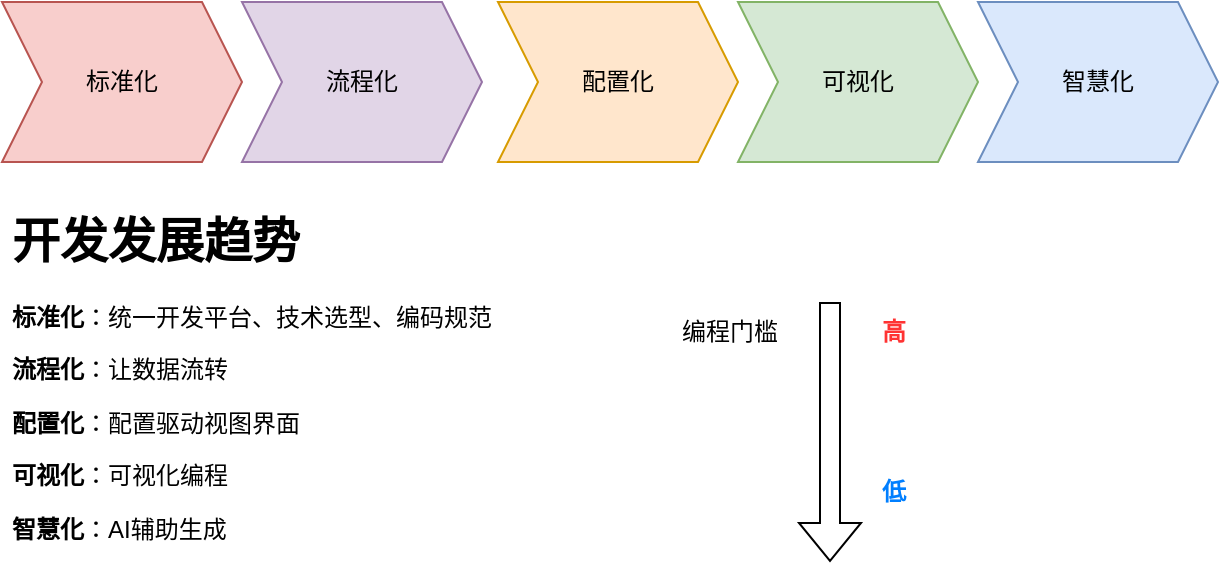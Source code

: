 <mxfile version="24.0.2" type="github">
  <diagram name="第 1 页" id="3tZ21pMMZ9bJWXgG2pwM">
    <mxGraphModel dx="1259" dy="702" grid="1" gridSize="10" guides="1" tooltips="1" connect="1" arrows="1" fold="1" page="1" pageScale="1" pageWidth="827" pageHeight="1169" math="0" shadow="0">
      <root>
        <mxCell id="0" />
        <mxCell id="1" parent="0" />
        <mxCell id="jAI67BSj0BvAzHi6qfSJ-3" value="标准化" style="shape=step;perimeter=stepPerimeter;whiteSpace=wrap;html=1;fixedSize=1;fillColor=#f8cecc;strokeColor=#b85450;" vertex="1" parent="1">
          <mxGeometry x="106" y="520" width="120" height="80" as="geometry" />
        </mxCell>
        <mxCell id="jAI67BSj0BvAzHi6qfSJ-4" value="流程化" style="shape=step;perimeter=stepPerimeter;whiteSpace=wrap;html=1;fixedSize=1;fillColor=#e1d5e7;strokeColor=#9673a6;" vertex="1" parent="1">
          <mxGeometry x="226" y="520" width="120" height="80" as="geometry" />
        </mxCell>
        <mxCell id="jAI67BSj0BvAzHi6qfSJ-5" value="配置化" style="shape=step;perimeter=stepPerimeter;whiteSpace=wrap;html=1;fixedSize=1;fillColor=#ffe6cc;strokeColor=#d79b00;" vertex="1" parent="1">
          <mxGeometry x="354" y="520" width="120" height="80" as="geometry" />
        </mxCell>
        <mxCell id="jAI67BSj0BvAzHi6qfSJ-6" value="可视化" style="shape=step;perimeter=stepPerimeter;whiteSpace=wrap;html=1;fixedSize=1;fillColor=#d5e8d4;strokeColor=#82b366;" vertex="1" parent="1">
          <mxGeometry x="474" y="520" width="120" height="80" as="geometry" />
        </mxCell>
        <mxCell id="jAI67BSj0BvAzHi6qfSJ-7" value="智慧化" style="shape=step;perimeter=stepPerimeter;whiteSpace=wrap;html=1;fixedSize=1;fillColor=#dae8fc;strokeColor=#6c8ebf;" vertex="1" parent="1">
          <mxGeometry x="594" y="520" width="120" height="80" as="geometry" />
        </mxCell>
        <mxCell id="jAI67BSj0BvAzHi6qfSJ-8" value="&lt;h1&gt;开发发展趋势&lt;/h1&gt;&lt;p&gt;&lt;b&gt;标准化&lt;/b&gt;：统一开发平台、技术选型、编码规范&lt;/p&gt;&lt;p&gt;&lt;b&gt;流程化&lt;/b&gt;：让数据流转&lt;/p&gt;&lt;p&gt;&lt;b&gt;配置化&lt;/b&gt;：配置驱动视图界面&lt;/p&gt;&lt;p&gt;&lt;b&gt;可视化&lt;/b&gt;：可视化编程&lt;/p&gt;&lt;p&gt;&lt;b&gt;智慧化&lt;/b&gt;：AI辅助生成&lt;/p&gt;&lt;p&gt;&lt;br&gt;&lt;/p&gt;" style="text;html=1;spacing=5;spacingTop=-20;whiteSpace=wrap;overflow=hidden;rounded=0;" vertex="1" parent="1">
          <mxGeometry x="106" y="620" width="254" height="190" as="geometry" />
        </mxCell>
        <mxCell id="jAI67BSj0BvAzHi6qfSJ-12" value="高" style="text;html=1;align=center;verticalAlign=middle;whiteSpace=wrap;rounded=0;fontStyle=1;fontColor=#FF3333;" vertex="1" parent="1">
          <mxGeometry x="534" y="670" width="36" height="30" as="geometry" />
        </mxCell>
        <mxCell id="jAI67BSj0BvAzHi6qfSJ-13" value="" style="shape=flexArrow;endArrow=classic;html=1;rounded=0;" edge="1" parent="1">
          <mxGeometry width="50" height="50" relative="1" as="geometry">
            <mxPoint x="520" y="670" as="sourcePoint" />
            <mxPoint x="520" y="800" as="targetPoint" />
          </mxGeometry>
        </mxCell>
        <mxCell id="jAI67BSj0BvAzHi6qfSJ-14" value="低" style="text;html=1;align=center;verticalAlign=middle;whiteSpace=wrap;rounded=0;fontStyle=1;fontColor=#007FFF;" vertex="1" parent="1">
          <mxGeometry x="534" y="750" width="36" height="30" as="geometry" />
        </mxCell>
        <mxCell id="jAI67BSj0BvAzHi6qfSJ-15" value="编程门槛" style="text;html=1;align=center;verticalAlign=middle;whiteSpace=wrap;rounded=0;" vertex="1" parent="1">
          <mxGeometry x="440" y="670" width="60" height="30" as="geometry" />
        </mxCell>
      </root>
    </mxGraphModel>
  </diagram>
</mxfile>
